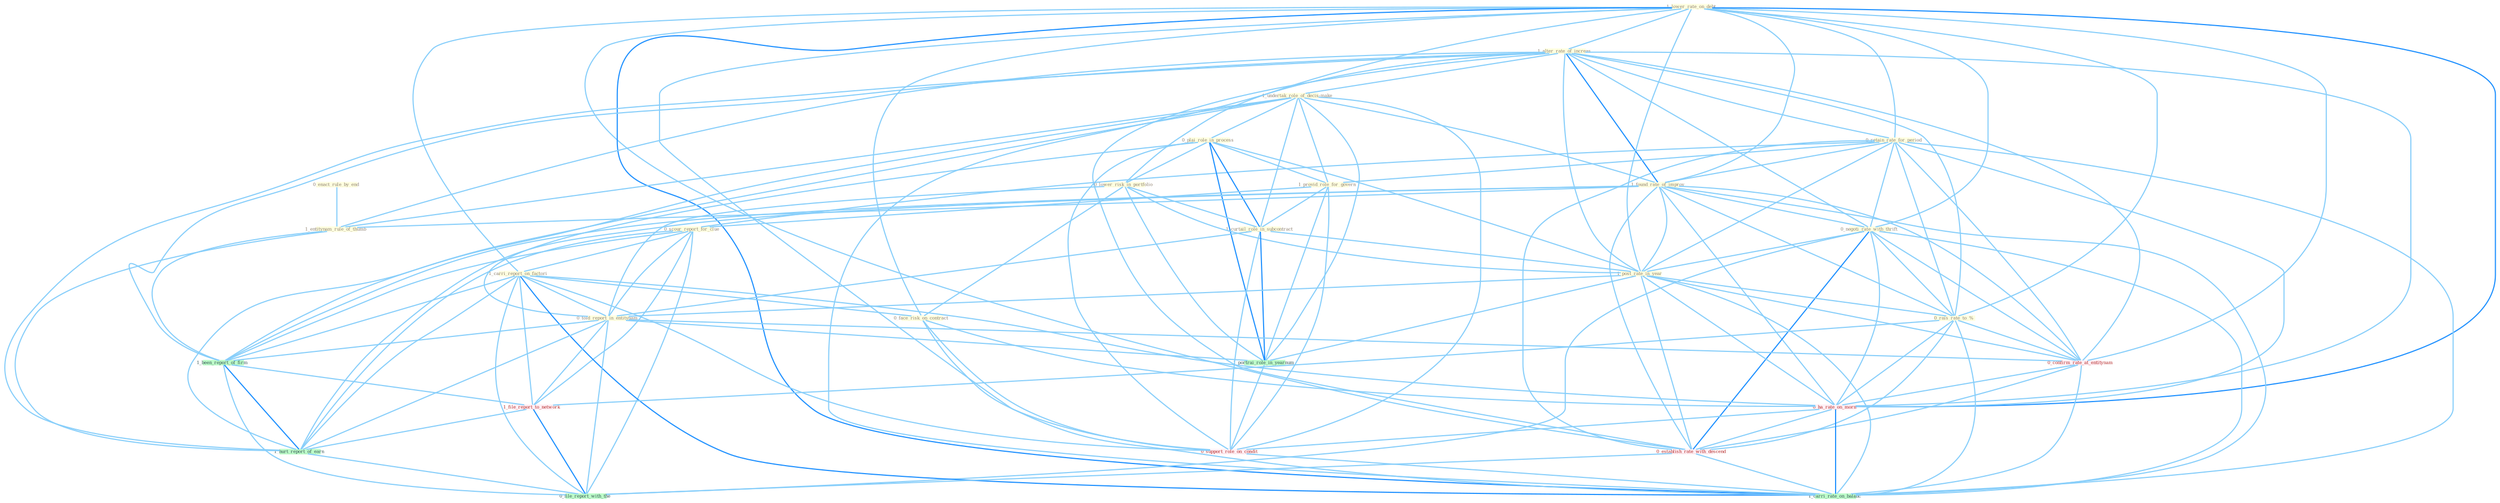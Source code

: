 Graph G{ 
    node
    [shape=polygon,style=filled,width=.5,height=.06,color="#BDFCC9",fixedsize=true,fontsize=4,
    fontcolor="#2f4f4f"];
    {node
    [color="#ffffe0", fontcolor="#8b7d6b"] "1_lower_rate_on_debt " "1_alter_rate_of_increas " "0_enact_rule_by_end " "0_retain_rate_for_period " "1_undertak_role_of_decis-make " "0_plai_role_in_process " "0_lower_risk_in_portfolio " "1_provid_role_for_govern " "1_found_rate_of_improv " "0_scour_report_for_clue " "0_negoti_rate_with_thrift " "1_curtail_role_in_subcontract " "1_post_rate_in_year " "1_carri_report_on_factori " "0_told_report_in_entitynam " "0_face_risk_on_contract " "0_rais_rate_to_% " "1_entitynam_rule_of_thumb "}
{node [color="#fff0f5", fontcolor="#b22222"] "0_confirm_rate_at_entitynam " "1_file_report_to_network " "0_ha_rate_on_morn " "0_support_role_on_condit " "0_establish_rate_with_descend "}
edge [color="#B0E2FF"];

	"1_lower_rate_on_debt " -- "1_alter_rate_of_increas " [w="1", color="#87cefa" ];
	"1_lower_rate_on_debt " -- "0_retain_rate_for_period " [w="1", color="#87cefa" ];
	"1_lower_rate_on_debt " -- "0_lower_risk_in_portfolio " [w="1", color="#87cefa" ];
	"1_lower_rate_on_debt " -- "1_found_rate_of_improv " [w="1", color="#87cefa" ];
	"1_lower_rate_on_debt " -- "0_negoti_rate_with_thrift " [w="1", color="#87cefa" ];
	"1_lower_rate_on_debt " -- "1_post_rate_in_year " [w="1", color="#87cefa" ];
	"1_lower_rate_on_debt " -- "1_carri_report_on_factori " [w="1", color="#87cefa" ];
	"1_lower_rate_on_debt " -- "0_face_risk_on_contract " [w="1", color="#87cefa" ];
	"1_lower_rate_on_debt " -- "0_rais_rate_to_% " [w="1", color="#87cefa" ];
	"1_lower_rate_on_debt " -- "0_confirm_rate_at_entitynam " [w="1", color="#87cefa" ];
	"1_lower_rate_on_debt " -- "0_ha_rate_on_morn " [w="2", color="#1e90ff" , len=0.8];
	"1_lower_rate_on_debt " -- "0_support_role_on_condit " [w="1", color="#87cefa" ];
	"1_lower_rate_on_debt " -- "0_establish_rate_with_descend " [w="1", color="#87cefa" ];
	"1_lower_rate_on_debt " -- "1_carri_rate_on_balanc " [w="2", color="#1e90ff" , len=0.8];
	"1_alter_rate_of_increas " -- "0_retain_rate_for_period " [w="1", color="#87cefa" ];
	"1_alter_rate_of_increas " -- "1_undertak_role_of_decis-make " [w="1", color="#87cefa" ];
	"1_alter_rate_of_increas " -- "1_found_rate_of_improv " [w="2", color="#1e90ff" , len=0.8];
	"1_alter_rate_of_increas " -- "0_negoti_rate_with_thrift " [w="1", color="#87cefa" ];
	"1_alter_rate_of_increas " -- "1_post_rate_in_year " [w="1", color="#87cefa" ];
	"1_alter_rate_of_increas " -- "0_rais_rate_to_% " [w="1", color="#87cefa" ];
	"1_alter_rate_of_increas " -- "1_entitynam_rule_of_thumb " [w="1", color="#87cefa" ];
	"1_alter_rate_of_increas " -- "0_confirm_rate_at_entitynam " [w="1", color="#87cefa" ];
	"1_alter_rate_of_increas " -- "1_been_report_of_firm " [w="1", color="#87cefa" ];
	"1_alter_rate_of_increas " -- "0_ha_rate_on_morn " [w="1", color="#87cefa" ];
	"1_alter_rate_of_increas " -- "1_hurt_report_of_earn " [w="1", color="#87cefa" ];
	"1_alter_rate_of_increas " -- "0_establish_rate_with_descend " [w="1", color="#87cefa" ];
	"1_alter_rate_of_increas " -- "1_carri_rate_on_balanc " [w="1", color="#87cefa" ];
	"0_enact_rule_by_end " -- "1_entitynam_rule_of_thumb " [w="1", color="#87cefa" ];
	"0_retain_rate_for_period " -- "1_provid_role_for_govern " [w="1", color="#87cefa" ];
	"0_retain_rate_for_period " -- "1_found_rate_of_improv " [w="1", color="#87cefa" ];
	"0_retain_rate_for_period " -- "0_scour_report_for_clue " [w="1", color="#87cefa" ];
	"0_retain_rate_for_period " -- "0_negoti_rate_with_thrift " [w="1", color="#87cefa" ];
	"0_retain_rate_for_period " -- "1_post_rate_in_year " [w="1", color="#87cefa" ];
	"0_retain_rate_for_period " -- "0_rais_rate_to_% " [w="1", color="#87cefa" ];
	"0_retain_rate_for_period " -- "0_confirm_rate_at_entitynam " [w="1", color="#87cefa" ];
	"0_retain_rate_for_period " -- "0_ha_rate_on_morn " [w="1", color="#87cefa" ];
	"0_retain_rate_for_period " -- "0_establish_rate_with_descend " [w="1", color="#87cefa" ];
	"0_retain_rate_for_period " -- "1_carri_rate_on_balanc " [w="1", color="#87cefa" ];
	"1_undertak_role_of_decis-make " -- "0_plai_role_in_process " [w="1", color="#87cefa" ];
	"1_undertak_role_of_decis-make " -- "1_provid_role_for_govern " [w="1", color="#87cefa" ];
	"1_undertak_role_of_decis-make " -- "1_found_rate_of_improv " [w="1", color="#87cefa" ];
	"1_undertak_role_of_decis-make " -- "1_curtail_role_in_subcontract " [w="1", color="#87cefa" ];
	"1_undertak_role_of_decis-make " -- "1_entitynam_rule_of_thumb " [w="1", color="#87cefa" ];
	"1_undertak_role_of_decis-make " -- "1_been_report_of_firm " [w="1", color="#87cefa" ];
	"1_undertak_role_of_decis-make " -- "1_portrai_role_in_yearnum " [w="1", color="#87cefa" ];
	"1_undertak_role_of_decis-make " -- "1_hurt_report_of_earn " [w="1", color="#87cefa" ];
	"1_undertak_role_of_decis-make " -- "0_support_role_on_condit " [w="1", color="#87cefa" ];
	"0_plai_role_in_process " -- "0_lower_risk_in_portfolio " [w="1", color="#87cefa" ];
	"0_plai_role_in_process " -- "1_provid_role_for_govern " [w="1", color="#87cefa" ];
	"0_plai_role_in_process " -- "1_curtail_role_in_subcontract " [w="2", color="#1e90ff" , len=0.8];
	"0_plai_role_in_process " -- "1_post_rate_in_year " [w="1", color="#87cefa" ];
	"0_plai_role_in_process " -- "0_told_report_in_entitynam " [w="1", color="#87cefa" ];
	"0_plai_role_in_process " -- "1_portrai_role_in_yearnum " [w="2", color="#1e90ff" , len=0.8];
	"0_plai_role_in_process " -- "0_support_role_on_condit " [w="1", color="#87cefa" ];
	"0_lower_risk_in_portfolio " -- "1_curtail_role_in_subcontract " [w="1", color="#87cefa" ];
	"0_lower_risk_in_portfolio " -- "1_post_rate_in_year " [w="1", color="#87cefa" ];
	"0_lower_risk_in_portfolio " -- "0_told_report_in_entitynam " [w="1", color="#87cefa" ];
	"0_lower_risk_in_portfolio " -- "0_face_risk_on_contract " [w="1", color="#87cefa" ];
	"0_lower_risk_in_portfolio " -- "1_portrai_role_in_yearnum " [w="1", color="#87cefa" ];
	"1_provid_role_for_govern " -- "0_scour_report_for_clue " [w="1", color="#87cefa" ];
	"1_provid_role_for_govern " -- "1_curtail_role_in_subcontract " [w="1", color="#87cefa" ];
	"1_provid_role_for_govern " -- "1_portrai_role_in_yearnum " [w="1", color="#87cefa" ];
	"1_provid_role_for_govern " -- "0_support_role_on_condit " [w="1", color="#87cefa" ];
	"1_found_rate_of_improv " -- "0_negoti_rate_with_thrift " [w="1", color="#87cefa" ];
	"1_found_rate_of_improv " -- "1_post_rate_in_year " [w="1", color="#87cefa" ];
	"1_found_rate_of_improv " -- "0_rais_rate_to_% " [w="1", color="#87cefa" ];
	"1_found_rate_of_improv " -- "1_entitynam_rule_of_thumb " [w="1", color="#87cefa" ];
	"1_found_rate_of_improv " -- "0_confirm_rate_at_entitynam " [w="1", color="#87cefa" ];
	"1_found_rate_of_improv " -- "1_been_report_of_firm " [w="1", color="#87cefa" ];
	"1_found_rate_of_improv " -- "0_ha_rate_on_morn " [w="1", color="#87cefa" ];
	"1_found_rate_of_improv " -- "1_hurt_report_of_earn " [w="1", color="#87cefa" ];
	"1_found_rate_of_improv " -- "0_establish_rate_with_descend " [w="1", color="#87cefa" ];
	"1_found_rate_of_improv " -- "1_carri_rate_on_balanc " [w="1", color="#87cefa" ];
	"0_scour_report_for_clue " -- "1_carri_report_on_factori " [w="1", color="#87cefa" ];
	"0_scour_report_for_clue " -- "0_told_report_in_entitynam " [w="1", color="#87cefa" ];
	"0_scour_report_for_clue " -- "1_been_report_of_firm " [w="1", color="#87cefa" ];
	"0_scour_report_for_clue " -- "1_file_report_to_network " [w="1", color="#87cefa" ];
	"0_scour_report_for_clue " -- "1_hurt_report_of_earn " [w="1", color="#87cefa" ];
	"0_scour_report_for_clue " -- "0_file_report_with_the " [w="1", color="#87cefa" ];
	"0_negoti_rate_with_thrift " -- "1_post_rate_in_year " [w="1", color="#87cefa" ];
	"0_negoti_rate_with_thrift " -- "0_rais_rate_to_% " [w="1", color="#87cefa" ];
	"0_negoti_rate_with_thrift " -- "0_confirm_rate_at_entitynam " [w="1", color="#87cefa" ];
	"0_negoti_rate_with_thrift " -- "0_ha_rate_on_morn " [w="1", color="#87cefa" ];
	"0_negoti_rate_with_thrift " -- "0_establish_rate_with_descend " [w="2", color="#1e90ff" , len=0.8];
	"0_negoti_rate_with_thrift " -- "1_carri_rate_on_balanc " [w="1", color="#87cefa" ];
	"0_negoti_rate_with_thrift " -- "0_file_report_with_the " [w="1", color="#87cefa" ];
	"1_curtail_role_in_subcontract " -- "1_post_rate_in_year " [w="1", color="#87cefa" ];
	"1_curtail_role_in_subcontract " -- "0_told_report_in_entitynam " [w="1", color="#87cefa" ];
	"1_curtail_role_in_subcontract " -- "1_portrai_role_in_yearnum " [w="2", color="#1e90ff" , len=0.8];
	"1_curtail_role_in_subcontract " -- "0_support_role_on_condit " [w="1", color="#87cefa" ];
	"1_post_rate_in_year " -- "0_told_report_in_entitynam " [w="1", color="#87cefa" ];
	"1_post_rate_in_year " -- "0_rais_rate_to_% " [w="1", color="#87cefa" ];
	"1_post_rate_in_year " -- "0_confirm_rate_at_entitynam " [w="1", color="#87cefa" ];
	"1_post_rate_in_year " -- "1_portrai_role_in_yearnum " [w="1", color="#87cefa" ];
	"1_post_rate_in_year " -- "0_ha_rate_on_morn " [w="1", color="#87cefa" ];
	"1_post_rate_in_year " -- "0_establish_rate_with_descend " [w="1", color="#87cefa" ];
	"1_post_rate_in_year " -- "1_carri_rate_on_balanc " [w="1", color="#87cefa" ];
	"1_carri_report_on_factori " -- "0_told_report_in_entitynam " [w="1", color="#87cefa" ];
	"1_carri_report_on_factori " -- "0_face_risk_on_contract " [w="1", color="#87cefa" ];
	"1_carri_report_on_factori " -- "1_been_report_of_firm " [w="1", color="#87cefa" ];
	"1_carri_report_on_factori " -- "1_file_report_to_network " [w="1", color="#87cefa" ];
	"1_carri_report_on_factori " -- "0_ha_rate_on_morn " [w="1", color="#87cefa" ];
	"1_carri_report_on_factori " -- "1_hurt_report_of_earn " [w="1", color="#87cefa" ];
	"1_carri_report_on_factori " -- "0_support_role_on_condit " [w="1", color="#87cefa" ];
	"1_carri_report_on_factori " -- "1_carri_rate_on_balanc " [w="2", color="#1e90ff" , len=0.8];
	"1_carri_report_on_factori " -- "0_file_report_with_the " [w="1", color="#87cefa" ];
	"0_told_report_in_entitynam " -- "0_confirm_rate_at_entitynam " [w="1", color="#87cefa" ];
	"0_told_report_in_entitynam " -- "1_been_report_of_firm " [w="1", color="#87cefa" ];
	"0_told_report_in_entitynam " -- "1_file_report_to_network " [w="1", color="#87cefa" ];
	"0_told_report_in_entitynam " -- "1_portrai_role_in_yearnum " [w="1", color="#87cefa" ];
	"0_told_report_in_entitynam " -- "1_hurt_report_of_earn " [w="1", color="#87cefa" ];
	"0_told_report_in_entitynam " -- "0_file_report_with_the " [w="1", color="#87cefa" ];
	"0_face_risk_on_contract " -- "0_ha_rate_on_morn " [w="1", color="#87cefa" ];
	"0_face_risk_on_contract " -- "0_support_role_on_condit " [w="1", color="#87cefa" ];
	"0_face_risk_on_contract " -- "1_carri_rate_on_balanc " [w="1", color="#87cefa" ];
	"0_rais_rate_to_% " -- "0_confirm_rate_at_entitynam " [w="1", color="#87cefa" ];
	"0_rais_rate_to_% " -- "1_file_report_to_network " [w="1", color="#87cefa" ];
	"0_rais_rate_to_% " -- "0_ha_rate_on_morn " [w="1", color="#87cefa" ];
	"0_rais_rate_to_% " -- "0_establish_rate_with_descend " [w="1", color="#87cefa" ];
	"0_rais_rate_to_% " -- "1_carri_rate_on_balanc " [w="1", color="#87cefa" ];
	"1_entitynam_rule_of_thumb " -- "1_been_report_of_firm " [w="1", color="#87cefa" ];
	"1_entitynam_rule_of_thumb " -- "1_hurt_report_of_earn " [w="1", color="#87cefa" ];
	"0_confirm_rate_at_entitynam " -- "0_ha_rate_on_morn " [w="1", color="#87cefa" ];
	"0_confirm_rate_at_entitynam " -- "0_establish_rate_with_descend " [w="1", color="#87cefa" ];
	"0_confirm_rate_at_entitynam " -- "1_carri_rate_on_balanc " [w="1", color="#87cefa" ];
	"1_been_report_of_firm " -- "1_file_report_to_network " [w="1", color="#87cefa" ];
	"1_been_report_of_firm " -- "1_hurt_report_of_earn " [w="2", color="#1e90ff" , len=0.8];
	"1_been_report_of_firm " -- "0_file_report_with_the " [w="1", color="#87cefa" ];
	"1_file_report_to_network " -- "1_hurt_report_of_earn " [w="1", color="#87cefa" ];
	"1_file_report_to_network " -- "0_file_report_with_the " [w="2", color="#1e90ff" , len=0.8];
	"1_portrai_role_in_yearnum " -- "0_support_role_on_condit " [w="1", color="#87cefa" ];
	"0_ha_rate_on_morn " -- "0_support_role_on_condit " [w="1", color="#87cefa" ];
	"0_ha_rate_on_morn " -- "0_establish_rate_with_descend " [w="1", color="#87cefa" ];
	"0_ha_rate_on_morn " -- "1_carri_rate_on_balanc " [w="2", color="#1e90ff" , len=0.8];
	"1_hurt_report_of_earn " -- "0_file_report_with_the " [w="1", color="#87cefa" ];
	"0_support_role_on_condit " -- "1_carri_rate_on_balanc " [w="1", color="#87cefa" ];
	"0_establish_rate_with_descend " -- "1_carri_rate_on_balanc " [w="1", color="#87cefa" ];
	"0_establish_rate_with_descend " -- "0_file_report_with_the " [w="1", color="#87cefa" ];
}